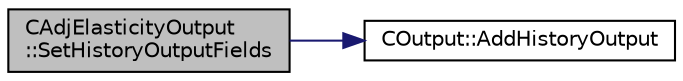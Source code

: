 digraph "CAdjElasticityOutput::SetHistoryOutputFields"
{
  edge [fontname="Helvetica",fontsize="10",labelfontname="Helvetica",labelfontsize="10"];
  node [fontname="Helvetica",fontsize="10",shape=record];
  rankdir="LR";
  Node27 [label="CAdjElasticityOutput\l::SetHistoryOutputFields",height=0.2,width=0.4,color="black", fillcolor="grey75", style="filled", fontcolor="black"];
  Node27 -> Node28 [color="midnightblue",fontsize="10",style="solid",fontname="Helvetica"];
  Node28 [label="COutput::AddHistoryOutput",height=0.2,width=0.4,color="black", fillcolor="white", style="filled",URL="$class_c_output.html#ad5ee424d364346cbd6dc27ffbab35e0a",tooltip="Add a new field to the history output. "];
}
